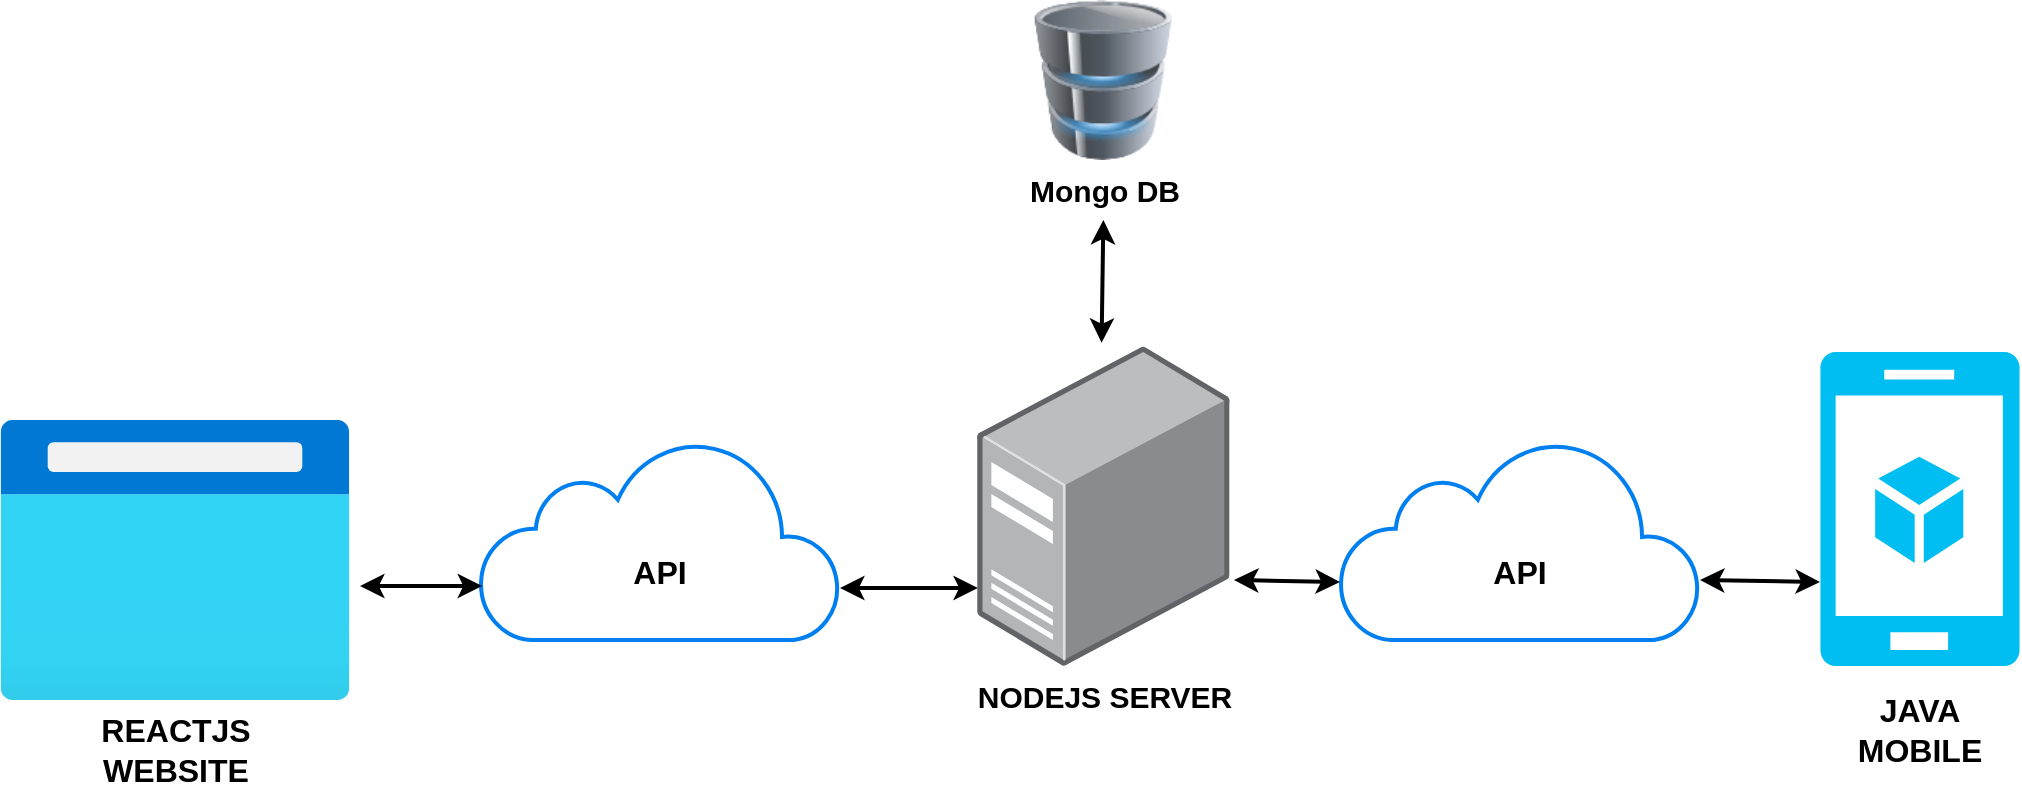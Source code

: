 <mxfile version="13.9.9" type="device"><diagram id="yrjzg5dPsDO-S6kToZLj" name="Page-1"><mxGraphModel dx="852" dy="494" grid="1" gridSize="10" guides="1" tooltips="1" connect="1" arrows="1" fold="1" page="1" pageScale="1" pageWidth="850" pageHeight="1100" math="0" shadow="0"><root><mxCell id="0"/><mxCell id="1" parent="0"/><mxCell id="HCAxyok1h9dGNVLcEfcx-1" value="&lt;span style=&quot;font-size: 15px&quot;&gt;&lt;b&gt;NODEJS SERVER&lt;/b&gt;&lt;/span&gt;" style="points=[];aspect=fixed;html=1;align=center;shadow=0;dashed=0;image;image=img/lib/allied_telesis/computer_and_terminals/Server_Desktop.svg;" vertex="1" parent="1"><mxGeometry x="628.58" y="313" width="126.21" height="160" as="geometry"/></mxCell><mxCell id="HCAxyok1h9dGNVLcEfcx-2" value="" style="group" vertex="1" connectable="0" parent="1"><mxGeometry x="380" y="360" width="180" height="100" as="geometry"/></mxCell><mxCell id="HCAxyok1h9dGNVLcEfcx-3" value="" style="group" vertex="1" connectable="0" parent="HCAxyok1h9dGNVLcEfcx-2"><mxGeometry width="180" height="100" as="geometry"/></mxCell><mxCell id="HCAxyok1h9dGNVLcEfcx-4" value="" style="html=1;verticalLabelPosition=bottom;align=center;labelBackgroundColor=#ffffff;verticalAlign=top;strokeWidth=2;strokeColor=#0080F0;shadow=0;dashed=0;shape=mxgraph.ios7.icons.cloud;" vertex="1" parent="HCAxyok1h9dGNVLcEfcx-3"><mxGeometry width="180" height="100" as="geometry"/></mxCell><mxCell id="HCAxyok1h9dGNVLcEfcx-5" value="&lt;span style=&quot;font-size: 16px&quot;&gt;&lt;b&gt;API&lt;/b&gt;&lt;/span&gt;" style="text;html=1;strokeColor=none;fillColor=none;align=center;verticalAlign=middle;whiteSpace=wrap;rounded=0;" vertex="1" parent="HCAxyok1h9dGNVLcEfcx-3"><mxGeometry x="40" y="51.26" width="100" height="30" as="geometry"/></mxCell><mxCell id="HCAxyok1h9dGNVLcEfcx-6" value="" style="endArrow=classic;startArrow=classic;html=1;entryX=0.006;entryY=0.73;entryDx=0;entryDy=0;entryPerimeter=0;strokeWidth=2;" edge="1" parent="1" target="HCAxyok1h9dGNVLcEfcx-4"><mxGeometry width="50" height="50" relative="1" as="geometry"><mxPoint x="320" y="433" as="sourcePoint"/><mxPoint x="301.68" y="350" as="targetPoint"/></mxGeometry></mxCell><mxCell id="HCAxyok1h9dGNVLcEfcx-7" value="&lt;span style=&quot;font-size: 15px&quot;&gt;&lt;b&gt;Mongo DB&lt;/b&gt;&lt;/span&gt;" style="image;html=1;image=img/lib/clip_art/computers/Database_128x128.png;strokeWidth=2;" vertex="1" parent="1"><mxGeometry x="651.68" y="140" width="80" height="80" as="geometry"/></mxCell><mxCell id="HCAxyok1h9dGNVLcEfcx-8" value="" style="endArrow=classic;startArrow=classic;html=1;entryX=0.003;entryY=0.756;entryDx=0;entryDy=0;entryPerimeter=0;strokeWidth=2;" edge="1" parent="1" target="HCAxyok1h9dGNVLcEfcx-1"><mxGeometry width="50" height="50" relative="1" as="geometry"><mxPoint x="560" y="434" as="sourcePoint"/><mxPoint x="367.76" y="443" as="targetPoint"/></mxGeometry></mxCell><mxCell id="HCAxyok1h9dGNVLcEfcx-9" value="" style="endArrow=classic;startArrow=classic;html=1;strokeWidth=2;exitX=0.493;exitY=-0.01;exitDx=0;exitDy=0;exitPerimeter=0;" edge="1" parent="1" source="HCAxyok1h9dGNVLcEfcx-1"><mxGeometry width="50" height="50" relative="1" as="geometry"><mxPoint x="591.68" y="420" as="sourcePoint"/><mxPoint x="691.68" y="250" as="targetPoint"/></mxGeometry></mxCell><mxCell id="HCAxyok1h9dGNVLcEfcx-10" value="" style="group" vertex="1" connectable="0" parent="1"><mxGeometry x="810" y="360" width="180" height="100" as="geometry"/></mxCell><mxCell id="HCAxyok1h9dGNVLcEfcx-11" value="" style="group" vertex="1" connectable="0" parent="HCAxyok1h9dGNVLcEfcx-10"><mxGeometry width="180" height="100" as="geometry"/></mxCell><mxCell id="HCAxyok1h9dGNVLcEfcx-12" value="" style="html=1;verticalLabelPosition=bottom;align=center;labelBackgroundColor=#ffffff;verticalAlign=top;strokeWidth=2;strokeColor=#0080F0;shadow=0;dashed=0;shape=mxgraph.ios7.icons.cloud;" vertex="1" parent="HCAxyok1h9dGNVLcEfcx-11"><mxGeometry width="180" height="100" as="geometry"/></mxCell><mxCell id="HCAxyok1h9dGNVLcEfcx-13" value="&lt;font style=&quot;font-size: 16px&quot;&gt;&lt;b&gt;API&lt;/b&gt;&lt;/font&gt;" style="text;html=1;strokeColor=none;fillColor=none;align=center;verticalAlign=middle;whiteSpace=wrap;rounded=0;" vertex="1" parent="HCAxyok1h9dGNVLcEfcx-11"><mxGeometry x="40" y="51.26" width="100" height="30" as="geometry"/></mxCell><mxCell id="HCAxyok1h9dGNVLcEfcx-14" value="" style="endArrow=classic;startArrow=classic;html=1;strokeWidth=2;exitX=0.995;exitY=0.73;exitDx=0;exitDy=0;exitPerimeter=0;" edge="1" parent="1"><mxGeometry width="50" height="50" relative="1" as="geometry"><mxPoint x="757.0" y="430" as="sourcePoint"/><mxPoint x="810" y="431" as="targetPoint"/></mxGeometry></mxCell><mxCell id="HCAxyok1h9dGNVLcEfcx-15" value="" style="group" vertex="1" connectable="0" parent="1"><mxGeometry x="140" y="350" width="175" height="180" as="geometry"/></mxCell><mxCell id="HCAxyok1h9dGNVLcEfcx-16" value="" style="aspect=fixed;html=1;points=[];align=center;image;fontSize=12;image=img/lib/azure2/general/Browser.svg;" vertex="1" parent="HCAxyok1h9dGNVLcEfcx-15"><mxGeometry width="175" height="140" as="geometry"/></mxCell><mxCell id="HCAxyok1h9dGNVLcEfcx-17" value="&lt;span style=&quot;font-size: 16px&quot;&gt;&lt;b&gt;REACTJS WEBSITE&lt;/b&gt;&lt;/span&gt;" style="text;html=1;strokeColor=none;fillColor=none;align=center;verticalAlign=middle;whiteSpace=wrap;rounded=0;" vertex="1" parent="HCAxyok1h9dGNVLcEfcx-15"><mxGeometry x="37.5" y="150" width="100" height="30" as="geometry"/></mxCell><mxCell id="HCAxyok1h9dGNVLcEfcx-18" value="" style="verticalLabelPosition=bottom;html=1;verticalAlign=top;align=center;strokeColor=none;fillColor=#00BEF2;shape=mxgraph.azure.mobile_services;pointerEvents=1;" vertex="1" parent="1"><mxGeometry x="1050" y="316" width="100" height="157" as="geometry"/></mxCell><mxCell id="HCAxyok1h9dGNVLcEfcx-19" value="" style="endArrow=classic;startArrow=classic;html=1;strokeWidth=2;exitX=0.995;exitY=0.73;exitDx=0;exitDy=0;exitPerimeter=0;" edge="1" parent="1"><mxGeometry width="50" height="50" relative="1" as="geometry"><mxPoint x="990" y="430" as="sourcePoint"/><mxPoint x="1050" y="431" as="targetPoint"/></mxGeometry></mxCell><mxCell id="HCAxyok1h9dGNVLcEfcx-20" value="&lt;span style=&quot;font-size: 16px&quot;&gt;&lt;b&gt;JAVA MOBILE&lt;/b&gt;&lt;/span&gt;" style="text;html=1;strokeColor=none;fillColor=none;align=center;verticalAlign=middle;whiteSpace=wrap;rounded=0;" vertex="1" parent="1"><mxGeometry x="1050" y="490" width="100" height="30" as="geometry"/></mxCell></root></mxGraphModel></diagram></mxfile>